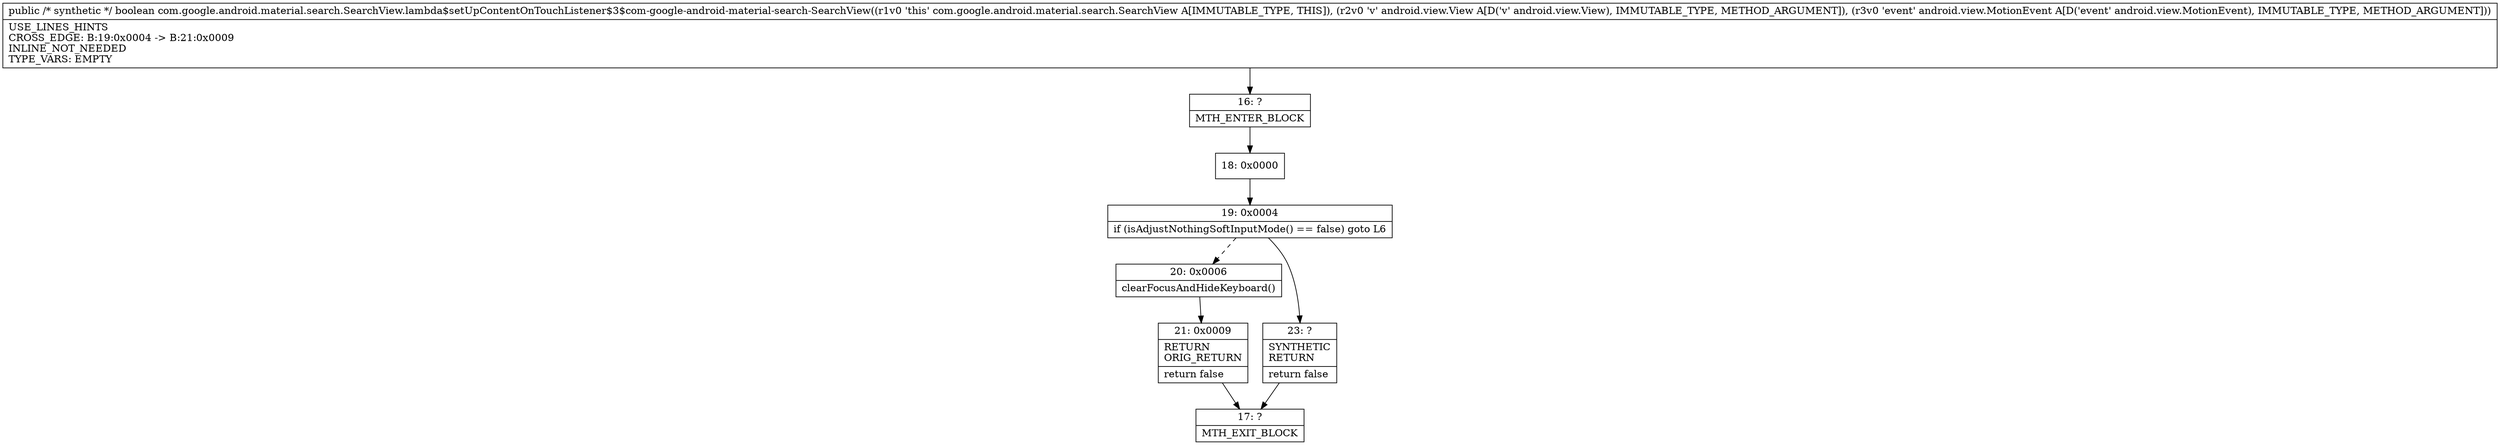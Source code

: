 digraph "CFG forcom.google.android.material.search.SearchView.lambda$setUpContentOnTouchListener$3$com\-google\-android\-material\-search\-SearchView(Landroid\/view\/View;Landroid\/view\/MotionEvent;)Z" {
Node_16 [shape=record,label="{16\:\ ?|MTH_ENTER_BLOCK\l}"];
Node_18 [shape=record,label="{18\:\ 0x0000}"];
Node_19 [shape=record,label="{19\:\ 0x0004|if (isAdjustNothingSoftInputMode() == false) goto L6\l}"];
Node_20 [shape=record,label="{20\:\ 0x0006|clearFocusAndHideKeyboard()\l}"];
Node_21 [shape=record,label="{21\:\ 0x0009|RETURN\lORIG_RETURN\l|return false\l}"];
Node_17 [shape=record,label="{17\:\ ?|MTH_EXIT_BLOCK\l}"];
Node_23 [shape=record,label="{23\:\ ?|SYNTHETIC\lRETURN\l|return false\l}"];
MethodNode[shape=record,label="{public \/* synthetic *\/ boolean com.google.android.material.search.SearchView.lambda$setUpContentOnTouchListener$3$com\-google\-android\-material\-search\-SearchView((r1v0 'this' com.google.android.material.search.SearchView A[IMMUTABLE_TYPE, THIS]), (r2v0 'v' android.view.View A[D('v' android.view.View), IMMUTABLE_TYPE, METHOD_ARGUMENT]), (r3v0 'event' android.view.MotionEvent A[D('event' android.view.MotionEvent), IMMUTABLE_TYPE, METHOD_ARGUMENT]))  | USE_LINES_HINTS\lCROSS_EDGE: B:19:0x0004 \-\> B:21:0x0009\lINLINE_NOT_NEEDED\lTYPE_VARS: EMPTY\l}"];
MethodNode -> Node_16;Node_16 -> Node_18;
Node_18 -> Node_19;
Node_19 -> Node_20[style=dashed];
Node_19 -> Node_23;
Node_20 -> Node_21;
Node_21 -> Node_17;
Node_23 -> Node_17;
}


